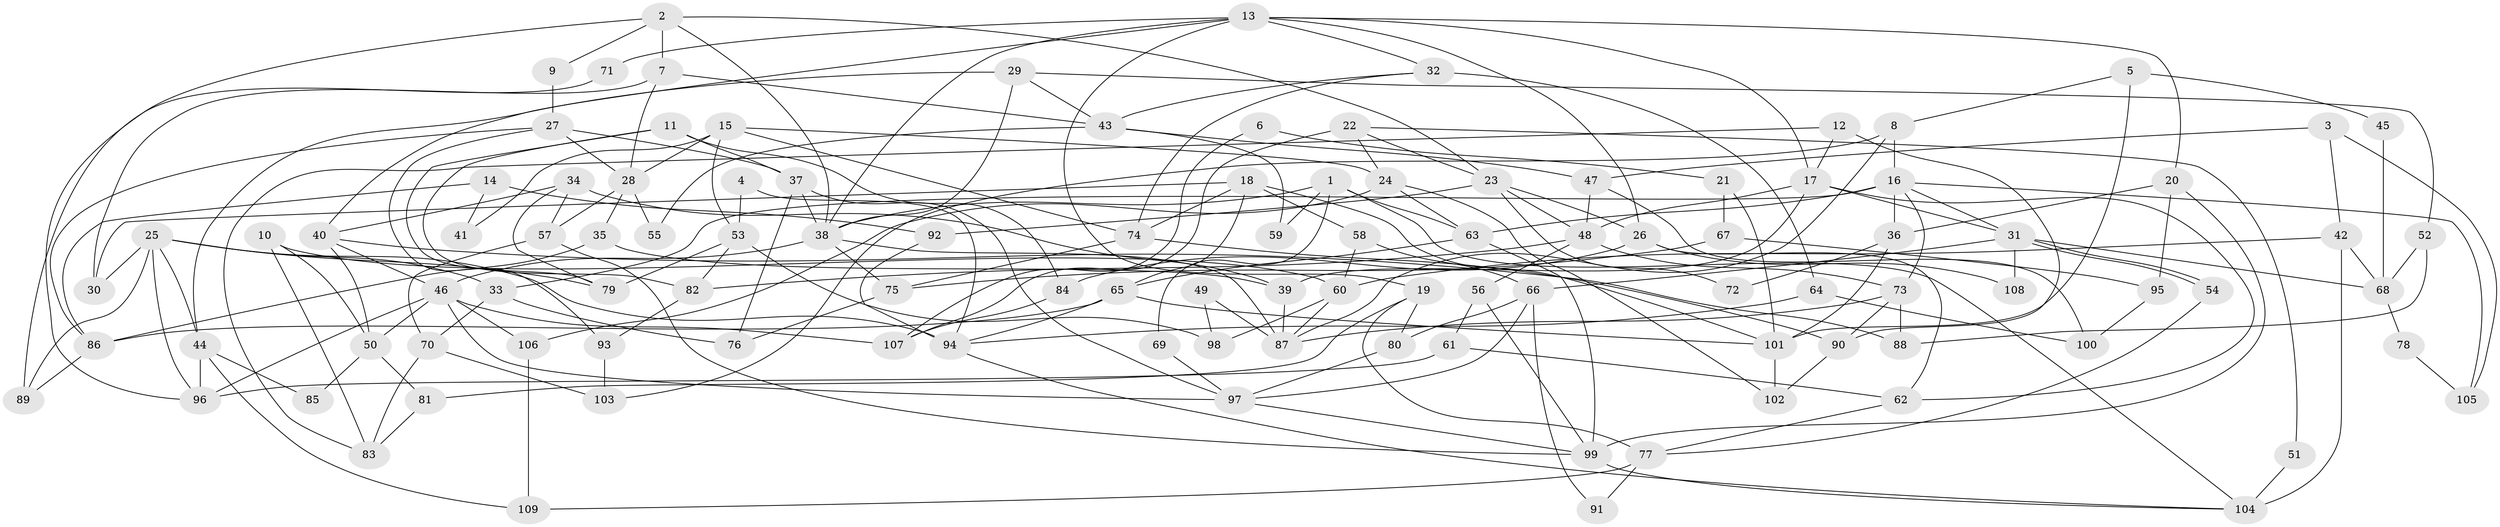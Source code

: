 // Generated by graph-tools (version 1.1) at 2025/26/03/09/25 03:26:15]
// undirected, 109 vertices, 218 edges
graph export_dot {
graph [start="1"]
  node [color=gray90,style=filled];
  1;
  2;
  3;
  4;
  5;
  6;
  7;
  8;
  9;
  10;
  11;
  12;
  13;
  14;
  15;
  16;
  17;
  18;
  19;
  20;
  21;
  22;
  23;
  24;
  25;
  26;
  27;
  28;
  29;
  30;
  31;
  32;
  33;
  34;
  35;
  36;
  37;
  38;
  39;
  40;
  41;
  42;
  43;
  44;
  45;
  46;
  47;
  48;
  49;
  50;
  51;
  52;
  53;
  54;
  55;
  56;
  57;
  58;
  59;
  60;
  61;
  62;
  63;
  64;
  65;
  66;
  67;
  68;
  69;
  70;
  71;
  72;
  73;
  74;
  75;
  76;
  77;
  78;
  79;
  80;
  81;
  82;
  83;
  84;
  85;
  86;
  87;
  88;
  89;
  90;
  91;
  92;
  93;
  94;
  95;
  96;
  97;
  98;
  99;
  100;
  101;
  102;
  103;
  104;
  105;
  106;
  107;
  108;
  109;
  1 -- 63;
  1 -- 104;
  1 -- 38;
  1 -- 59;
  1 -- 69;
  2 -- 38;
  2 -- 96;
  2 -- 7;
  2 -- 9;
  2 -- 23;
  3 -- 47;
  3 -- 42;
  3 -- 105;
  4 -- 53;
  4 -- 94;
  5 -- 101;
  5 -- 8;
  5 -- 45;
  6 -- 107;
  6 -- 21;
  7 -- 43;
  7 -- 28;
  7 -- 30;
  8 -- 16;
  8 -- 87;
  8 -- 103;
  9 -- 27;
  10 -- 60;
  10 -- 50;
  10 -- 83;
  11 -- 82;
  11 -- 37;
  11 -- 79;
  11 -- 84;
  12 -- 83;
  12 -- 17;
  12 -- 90;
  13 -- 38;
  13 -- 40;
  13 -- 17;
  13 -- 19;
  13 -- 20;
  13 -- 26;
  13 -- 32;
  13 -- 71;
  14 -- 92;
  14 -- 86;
  14 -- 41;
  15 -- 28;
  15 -- 74;
  15 -- 24;
  15 -- 41;
  15 -- 53;
  16 -- 73;
  16 -- 31;
  16 -- 33;
  16 -- 36;
  16 -- 63;
  16 -- 105;
  17 -- 39;
  17 -- 31;
  17 -- 48;
  17 -- 62;
  18 -- 30;
  18 -- 101;
  18 -- 58;
  18 -- 65;
  18 -- 74;
  19 -- 77;
  19 -- 80;
  19 -- 81;
  20 -- 99;
  20 -- 36;
  20 -- 95;
  21 -- 101;
  21 -- 67;
  22 -- 23;
  22 -- 24;
  22 -- 51;
  22 -- 107;
  23 -- 26;
  23 -- 48;
  23 -- 72;
  23 -- 92;
  24 -- 63;
  24 -- 102;
  24 -- 106;
  25 -- 44;
  25 -- 79;
  25 -- 30;
  25 -- 33;
  25 -- 89;
  25 -- 94;
  25 -- 96;
  26 -- 84;
  26 -- 62;
  26 -- 108;
  27 -- 86;
  27 -- 37;
  27 -- 28;
  27 -- 93;
  28 -- 35;
  28 -- 55;
  28 -- 57;
  29 -- 38;
  29 -- 52;
  29 -- 43;
  29 -- 44;
  31 -- 54;
  31 -- 54;
  31 -- 66;
  31 -- 68;
  31 -- 108;
  32 -- 74;
  32 -- 43;
  32 -- 64;
  33 -- 70;
  33 -- 76;
  34 -- 79;
  34 -- 57;
  34 -- 39;
  34 -- 40;
  35 -- 39;
  35 -- 86;
  36 -- 72;
  36 -- 101;
  37 -- 38;
  37 -- 97;
  37 -- 76;
  38 -- 75;
  38 -- 46;
  38 -- 87;
  39 -- 87;
  40 -- 46;
  40 -- 50;
  40 -- 88;
  42 -- 60;
  42 -- 104;
  42 -- 68;
  43 -- 47;
  43 -- 55;
  43 -- 59;
  44 -- 96;
  44 -- 85;
  44 -- 109;
  45 -- 68;
  46 -- 96;
  46 -- 50;
  46 -- 97;
  46 -- 106;
  46 -- 107;
  47 -- 48;
  47 -- 100;
  48 -- 56;
  48 -- 73;
  48 -- 82;
  49 -- 87;
  49 -- 98;
  50 -- 81;
  50 -- 85;
  51 -- 104;
  52 -- 68;
  52 -- 88;
  53 -- 82;
  53 -- 79;
  53 -- 98;
  54 -- 77;
  56 -- 99;
  56 -- 61;
  57 -- 70;
  57 -- 99;
  58 -- 66;
  58 -- 60;
  60 -- 87;
  60 -- 98;
  61 -- 62;
  61 -- 96;
  62 -- 77;
  63 -- 99;
  63 -- 65;
  64 -- 94;
  64 -- 100;
  65 -- 86;
  65 -- 94;
  65 -- 101;
  66 -- 97;
  66 -- 80;
  66 -- 91;
  67 -- 95;
  67 -- 75;
  68 -- 78;
  69 -- 97;
  70 -- 83;
  70 -- 103;
  71 -- 89;
  73 -- 90;
  73 -- 87;
  73 -- 88;
  74 -- 90;
  74 -- 75;
  75 -- 76;
  77 -- 109;
  77 -- 91;
  78 -- 105;
  80 -- 97;
  81 -- 83;
  82 -- 93;
  84 -- 107;
  86 -- 89;
  90 -- 102;
  92 -- 94;
  93 -- 103;
  94 -- 104;
  95 -- 100;
  97 -- 99;
  99 -- 104;
  101 -- 102;
  106 -- 109;
}
